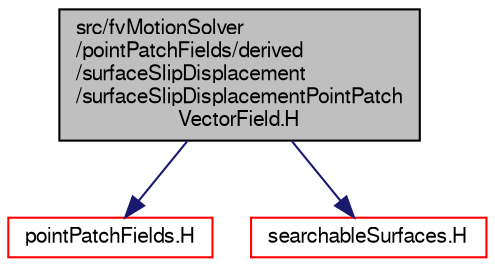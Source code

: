 digraph "src/fvMotionSolver/pointPatchFields/derived/surfaceSlipDisplacement/surfaceSlipDisplacementPointPatchVectorField.H"
{
  bgcolor="transparent";
  edge [fontname="FreeSans",fontsize="10",labelfontname="FreeSans",labelfontsize="10"];
  node [fontname="FreeSans",fontsize="10",shape=record];
  Node0 [label="src/fvMotionSolver\l/pointPatchFields/derived\l/surfaceSlipDisplacement\l/surfaceSlipDisplacementPointPatch\lVectorField.H",height=0.2,width=0.4,color="black", fillcolor="grey75", style="filled", fontcolor="black"];
  Node0 -> Node1 [color="midnightblue",fontsize="10",style="solid",fontname="FreeSans"];
  Node1 [label="pointPatchFields.H",height=0.2,width=0.4,color="red",URL="$a10166.html"];
  Node0 -> Node143 [color="midnightblue",fontsize="10",style="solid",fontname="FreeSans"];
  Node143 [label="searchableSurfaces.H",height=0.2,width=0.4,color="red",URL="$a07832.html"];
}
